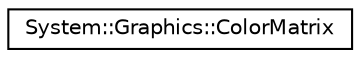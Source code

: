 digraph G
{
  edge [fontname="Helvetica",fontsize="10",labelfontname="Helvetica",labelfontsize="10"];
  node [fontname="Helvetica",fontsize="10",shape=record];
  rankdir="LR";
  Node1 [label="System::Graphics::ColorMatrix",height=0.2,width=0.4,color="black", fillcolor="white", style="filled",URL="$class_system_1_1_graphics_1_1_color_matrix.html"];
}
